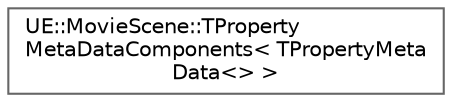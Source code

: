 digraph "Graphical Class Hierarchy"
{
 // INTERACTIVE_SVG=YES
 // LATEX_PDF_SIZE
  bgcolor="transparent";
  edge [fontname=Helvetica,fontsize=10,labelfontname=Helvetica,labelfontsize=10];
  node [fontname=Helvetica,fontsize=10,shape=box,height=0.2,width=0.4];
  rankdir="LR";
  Node0 [id="Node000000",label="UE::MovieScene::TProperty\lMetaDataComponents\< TPropertyMeta\lData\<\> \>",height=0.2,width=0.4,color="grey40", fillcolor="white", style="filled",URL="$d4/d6d/structUE_1_1MovieScene_1_1TPropertyMetaDataComponents_3_01TPropertyMetaData_3_4_01_4.html",tooltip=" "];
}
